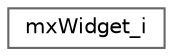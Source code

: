 digraph "类继承关系图"
{
 // LATEX_PDF_SIZE
  bgcolor="transparent";
  edge [fontname=Helvetica,fontsize=10,labelfontname=Helvetica,labelfontsize=10];
  node [fontname=Helvetica,fontsize=10,shape=box,height=0.2,width=0.4];
  rankdir="LR";
  Node0 [label="mxWidget_i",height=0.2,width=0.4,color="grey40", fillcolor="white", style="filled",URL="$classmx_widget__i.html",tooltip=" "];
}
